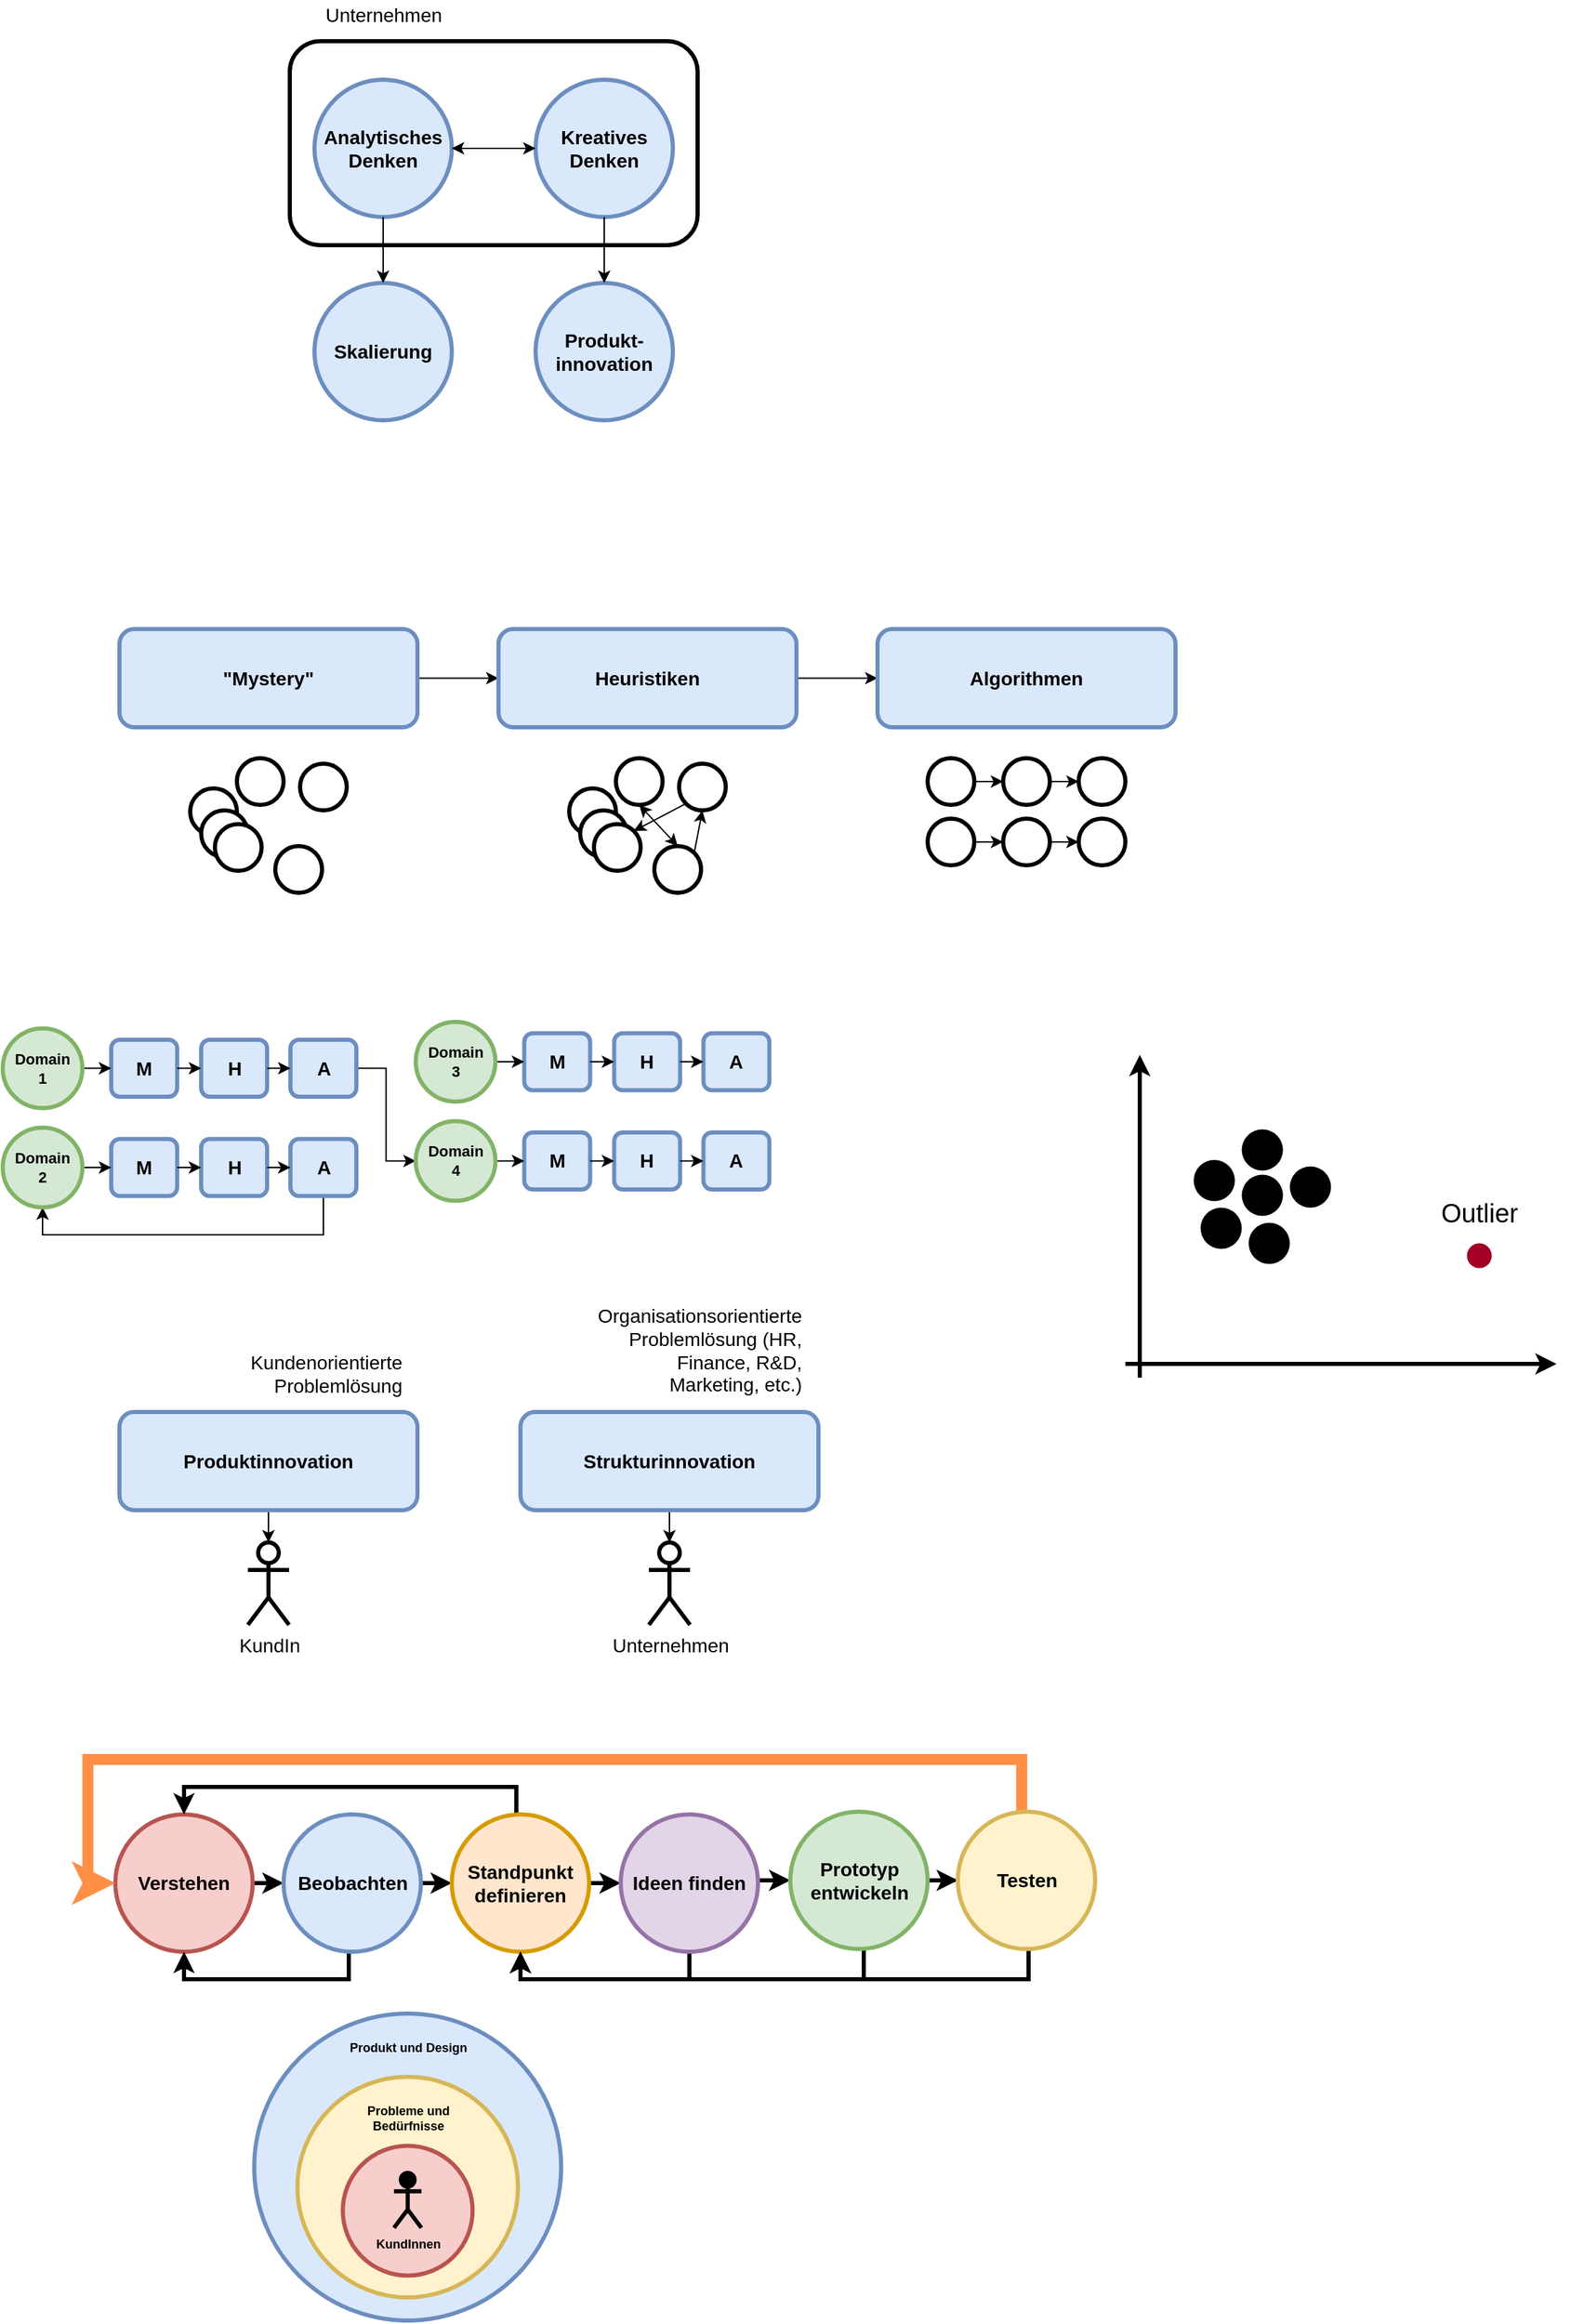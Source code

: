 <mxfile version="17.4.2" type="device"><diagram id="-Pwl1_S6FCnQRV4vZMyV" name="Seite-1"><mxGraphModel dx="1460" dy="1075" grid="0" gridSize="10" guides="1" tooltips="1" connect="1" arrows="1" fold="1" page="0" pageScale="1" pageWidth="827" pageHeight="1169" math="0" shadow="0"><root><mxCell id="0"/><mxCell id="1" parent="0"/><mxCell id="yod2fmrU8FDqahbQK9i8-6" value="" style="rounded=1;whiteSpace=wrap;html=1;fontSize=14;strokeWidth=3;" vertex="1" parent="1"><mxGeometry x="232" y="164" width="297" height="148.5" as="geometry"/></mxCell><mxCell id="yod2fmrU8FDqahbQK9i8-7" value="Analytisches Denken" style="ellipse;whiteSpace=wrap;html=1;aspect=fixed;fillColor=#dae8fc;strokeColor=#6c8ebf;strokeWidth=3;fontStyle=1;fontSize=14;" vertex="1" parent="1"><mxGeometry x="250" y="192" width="100" height="100" as="geometry"/></mxCell><mxCell id="yod2fmrU8FDqahbQK9i8-8" value="Kreatives Denken" style="ellipse;whiteSpace=wrap;html=1;aspect=fixed;fillColor=#dae8fc;strokeColor=#6c8ebf;strokeWidth=3;fontStyle=1;fontSize=14;" vertex="1" parent="1"><mxGeometry x="411" y="192" width="100" height="100" as="geometry"/></mxCell><mxCell id="yod2fmrU8FDqahbQK9i8-9" value="" style="endArrow=classic;startArrow=classic;html=1;rounded=0;fontSize=14;exitX=1;exitY=0.5;exitDx=0;exitDy=0;entryX=0;entryY=0.5;entryDx=0;entryDy=0;" edge="1" parent="1" source="yod2fmrU8FDqahbQK9i8-7" target="yod2fmrU8FDqahbQK9i8-8"><mxGeometry width="50" height="50" relative="1" as="geometry"><mxPoint x="386" y="269" as="sourcePoint"/><mxPoint x="436" y="219" as="targetPoint"/></mxGeometry></mxCell><mxCell id="yod2fmrU8FDqahbQK9i8-10" value="Unternehmen" style="text;html=1;align=center;verticalAlign=middle;resizable=0;points=[];autosize=1;strokeColor=none;fillColor=none;fontSize=14;" vertex="1" parent="1"><mxGeometry x="252.5" y="134" width="95" height="21" as="geometry"/></mxCell><mxCell id="yod2fmrU8FDqahbQK9i8-11" value="Skalierung" style="ellipse;whiteSpace=wrap;html=1;aspect=fixed;fillColor=#dae8fc;strokeColor=#6c8ebf;strokeWidth=3;fontStyle=1;fontSize=14;" vertex="1" parent="1"><mxGeometry x="250" y="340" width="100" height="100" as="geometry"/></mxCell><mxCell id="yod2fmrU8FDqahbQK9i8-12" value="Produkt-&lt;br&gt;innovation" style="ellipse;whiteSpace=wrap;html=1;aspect=fixed;fillColor=#dae8fc;strokeColor=#6c8ebf;strokeWidth=3;fontStyle=1;fontSize=14;" vertex="1" parent="1"><mxGeometry x="411" y="340" width="100" height="100" as="geometry"/></mxCell><mxCell id="yod2fmrU8FDqahbQK9i8-13" value="" style="endArrow=classic;html=1;rounded=0;fontSize=14;exitX=0.5;exitY=1;exitDx=0;exitDy=0;entryX=0.5;entryY=0;entryDx=0;entryDy=0;" edge="1" parent="1" source="yod2fmrU8FDqahbQK9i8-7" target="yod2fmrU8FDqahbQK9i8-11"><mxGeometry width="50" height="50" relative="1" as="geometry"><mxPoint x="439" y="273" as="sourcePoint"/><mxPoint x="489" y="223" as="targetPoint"/></mxGeometry></mxCell><mxCell id="yod2fmrU8FDqahbQK9i8-14" value="" style="endArrow=classic;html=1;rounded=0;fontSize=14;exitX=0.5;exitY=1;exitDx=0;exitDy=0;entryX=0.5;entryY=0;entryDx=0;entryDy=0;" edge="1" parent="1" source="yod2fmrU8FDqahbQK9i8-8" target="yod2fmrU8FDqahbQK9i8-12"><mxGeometry width="50" height="50" relative="1" as="geometry"><mxPoint x="439" y="273" as="sourcePoint"/><mxPoint x="489" y="223" as="targetPoint"/></mxGeometry></mxCell><mxCell id="yod2fmrU8FDqahbQK9i8-20" style="edgeStyle=orthogonalEdgeStyle;rounded=0;orthogonalLoop=1;jettySize=auto;html=1;entryX=0;entryY=0.5;entryDx=0;entryDy=0;fontSize=14;" edge="1" parent="1" source="yod2fmrU8FDqahbQK9i8-17" target="yod2fmrU8FDqahbQK9i8-18"><mxGeometry relative="1" as="geometry"/></mxCell><mxCell id="yod2fmrU8FDqahbQK9i8-17" value="&quot;Mystery&quot;" style="rounded=1;whiteSpace=wrap;html=1;fontSize=14;strokeWidth=3;fillColor=#dae8fc;strokeColor=#6c8ebf;fontStyle=1" vertex="1" parent="1"><mxGeometry x="108" y="592" width="217" height="71.5" as="geometry"/></mxCell><mxCell id="yod2fmrU8FDqahbQK9i8-21" style="edgeStyle=orthogonalEdgeStyle;rounded=0;orthogonalLoop=1;jettySize=auto;html=1;entryX=0;entryY=0.5;entryDx=0;entryDy=0;fontSize=14;" edge="1" parent="1" source="yod2fmrU8FDqahbQK9i8-18" target="yod2fmrU8FDqahbQK9i8-19"><mxGeometry relative="1" as="geometry"/></mxCell><mxCell id="yod2fmrU8FDqahbQK9i8-18" value="Heuristiken" style="rounded=1;whiteSpace=wrap;html=1;fontSize=14;strokeWidth=3;fillColor=#dae8fc;strokeColor=#6c8ebf;fontStyle=1" vertex="1" parent="1"><mxGeometry x="384" y="592" width="217" height="71.5" as="geometry"/></mxCell><mxCell id="yod2fmrU8FDqahbQK9i8-19" value="Algorithmen" style="rounded=1;whiteSpace=wrap;html=1;fontSize=14;strokeWidth=3;fillColor=#dae8fc;strokeColor=#6c8ebf;fontStyle=1" vertex="1" parent="1"><mxGeometry x="660" y="592" width="217" height="71.5" as="geometry"/></mxCell><mxCell id="yod2fmrU8FDqahbQK9i8-22" value="" style="ellipse;whiteSpace=wrap;html=1;aspect=fixed;fontSize=14;strokeWidth=3;" vertex="1" parent="1"><mxGeometry x="159.5" y="708" width="34" height="34" as="geometry"/></mxCell><mxCell id="yod2fmrU8FDqahbQK9i8-23" value="" style="ellipse;whiteSpace=wrap;html=1;aspect=fixed;fontSize=14;strokeWidth=3;" vertex="1" parent="1"><mxGeometry x="167.5" y="724" width="34" height="34" as="geometry"/></mxCell><mxCell id="yod2fmrU8FDqahbQK9i8-24" value="" style="ellipse;whiteSpace=wrap;html=1;aspect=fixed;fontSize=14;strokeWidth=3;" vertex="1" parent="1"><mxGeometry x="177.5" y="734" width="34" height="34" as="geometry"/></mxCell><mxCell id="yod2fmrU8FDqahbQK9i8-25" value="" style="ellipse;whiteSpace=wrap;html=1;aspect=fixed;fontSize=14;strokeWidth=3;" vertex="1" parent="1"><mxGeometry x="239.5" y="690" width="34" height="34" as="geometry"/></mxCell><mxCell id="yod2fmrU8FDqahbQK9i8-26" value="" style="ellipse;whiteSpace=wrap;html=1;aspect=fixed;fontSize=14;strokeWidth=3;" vertex="1" parent="1"><mxGeometry x="193.5" y="686" width="34" height="34" as="geometry"/></mxCell><mxCell id="yod2fmrU8FDqahbQK9i8-27" value="" style="ellipse;whiteSpace=wrap;html=1;aspect=fixed;fontSize=14;strokeWidth=3;" vertex="1" parent="1"><mxGeometry x="221.5" y="750" width="34" height="34" as="geometry"/></mxCell><mxCell id="yod2fmrU8FDqahbQK9i8-31" value="" style="ellipse;whiteSpace=wrap;html=1;aspect=fixed;fontSize=14;strokeWidth=3;" vertex="1" parent="1"><mxGeometry x="435.5" y="708" width="34" height="34" as="geometry"/></mxCell><mxCell id="yod2fmrU8FDqahbQK9i8-32" value="" style="ellipse;whiteSpace=wrap;html=1;aspect=fixed;fontSize=14;strokeWidth=3;" vertex="1" parent="1"><mxGeometry x="443.5" y="724" width="34" height="34" as="geometry"/></mxCell><mxCell id="yod2fmrU8FDqahbQK9i8-33" value="" style="ellipse;whiteSpace=wrap;html=1;aspect=fixed;fontSize=14;strokeWidth=3;" vertex="1" parent="1"><mxGeometry x="453.5" y="734" width="34" height="34" as="geometry"/></mxCell><mxCell id="yod2fmrU8FDqahbQK9i8-34" value="" style="ellipse;whiteSpace=wrap;html=1;aspect=fixed;fontSize=14;strokeWidth=3;" vertex="1" parent="1"><mxGeometry x="515.5" y="690" width="34" height="34" as="geometry"/></mxCell><mxCell id="yod2fmrU8FDqahbQK9i8-35" value="" style="ellipse;whiteSpace=wrap;html=1;aspect=fixed;fontSize=14;strokeWidth=3;" vertex="1" parent="1"><mxGeometry x="469.5" y="686" width="34" height="34" as="geometry"/></mxCell><mxCell id="yod2fmrU8FDqahbQK9i8-36" value="" style="ellipse;whiteSpace=wrap;html=1;aspect=fixed;fontSize=14;strokeWidth=3;" vertex="1" parent="1"><mxGeometry x="497.5" y="750" width="34" height="34" as="geometry"/></mxCell><mxCell id="yod2fmrU8FDqahbQK9i8-37" value="" style="endArrow=classic;startArrow=classic;html=1;rounded=0;fontSize=14;exitX=0.5;exitY=1;exitDx=0;exitDy=0;entryX=0.5;entryY=0;entryDx=0;entryDy=0;" edge="1" parent="1" source="yod2fmrU8FDqahbQK9i8-35" target="yod2fmrU8FDqahbQK9i8-36"><mxGeometry width="50" height="50" relative="1" as="geometry"><mxPoint x="491.5" y="700" as="sourcePoint"/><mxPoint x="541.5" y="650" as="targetPoint"/></mxGeometry></mxCell><mxCell id="yod2fmrU8FDqahbQK9i8-38" value="" style="endArrow=classic;html=1;rounded=0;fontSize=14;exitX=1;exitY=0;exitDx=0;exitDy=0;entryX=0.5;entryY=1;entryDx=0;entryDy=0;" edge="1" parent="1" source="yod2fmrU8FDqahbQK9i8-36" target="yod2fmrU8FDqahbQK9i8-34"><mxGeometry width="50" height="50" relative="1" as="geometry"><mxPoint x="491.5" y="700" as="sourcePoint"/><mxPoint x="541.5" y="650" as="targetPoint"/></mxGeometry></mxCell><mxCell id="yod2fmrU8FDqahbQK9i8-39" value="" style="endArrow=classic;html=1;rounded=0;fontSize=14;exitX=0;exitY=1;exitDx=0;exitDy=0;entryX=1;entryY=0;entryDx=0;entryDy=0;" edge="1" parent="1" source="yod2fmrU8FDqahbQK9i8-34" target="yod2fmrU8FDqahbQK9i8-33"><mxGeometry width="50" height="50" relative="1" as="geometry"><mxPoint x="491.5" y="700" as="sourcePoint"/><mxPoint x="541.5" y="650" as="targetPoint"/></mxGeometry></mxCell><mxCell id="yod2fmrU8FDqahbQK9i8-43" style="edgeStyle=orthogonalEdgeStyle;rounded=0;orthogonalLoop=1;jettySize=auto;html=1;entryX=0;entryY=0.5;entryDx=0;entryDy=0;fontSize=14;" edge="1" parent="1" source="yod2fmrU8FDqahbQK9i8-40" target="yod2fmrU8FDqahbQK9i8-41"><mxGeometry relative="1" as="geometry"/></mxCell><mxCell id="yod2fmrU8FDqahbQK9i8-40" value="" style="ellipse;whiteSpace=wrap;html=1;aspect=fixed;fontSize=14;strokeWidth=3;" vertex="1" parent="1"><mxGeometry x="696.5" y="686" width="34" height="34" as="geometry"/></mxCell><mxCell id="yod2fmrU8FDqahbQK9i8-44" style="edgeStyle=orthogonalEdgeStyle;rounded=0;orthogonalLoop=1;jettySize=auto;html=1;entryX=0;entryY=0.5;entryDx=0;entryDy=0;fontSize=14;" edge="1" parent="1" source="yod2fmrU8FDqahbQK9i8-41" target="yod2fmrU8FDqahbQK9i8-42"><mxGeometry relative="1" as="geometry"/></mxCell><mxCell id="yod2fmrU8FDqahbQK9i8-41" value="" style="ellipse;whiteSpace=wrap;html=1;aspect=fixed;fontSize=14;strokeWidth=3;" vertex="1" parent="1"><mxGeometry x="751.5" y="686" width="34" height="34" as="geometry"/></mxCell><mxCell id="yod2fmrU8FDqahbQK9i8-42" value="" style="ellipse;whiteSpace=wrap;html=1;aspect=fixed;fontSize=14;strokeWidth=3;" vertex="1" parent="1"><mxGeometry x="806.5" y="686" width="34" height="34" as="geometry"/></mxCell><mxCell id="yod2fmrU8FDqahbQK9i8-45" style="edgeStyle=orthogonalEdgeStyle;rounded=0;orthogonalLoop=1;jettySize=auto;html=1;entryX=0;entryY=0.5;entryDx=0;entryDy=0;fontSize=14;" edge="1" parent="1" source="yod2fmrU8FDqahbQK9i8-46" target="yod2fmrU8FDqahbQK9i8-48"><mxGeometry relative="1" as="geometry"/></mxCell><mxCell id="yod2fmrU8FDqahbQK9i8-46" value="" style="ellipse;whiteSpace=wrap;html=1;aspect=fixed;fontSize=14;strokeWidth=3;" vertex="1" parent="1"><mxGeometry x="696.5" y="730" width="34" height="34" as="geometry"/></mxCell><mxCell id="yod2fmrU8FDqahbQK9i8-47" style="edgeStyle=orthogonalEdgeStyle;rounded=0;orthogonalLoop=1;jettySize=auto;html=1;entryX=0;entryY=0.5;entryDx=0;entryDy=0;fontSize=14;" edge="1" parent="1" source="yod2fmrU8FDqahbQK9i8-48" target="yod2fmrU8FDqahbQK9i8-49"><mxGeometry relative="1" as="geometry"/></mxCell><mxCell id="yod2fmrU8FDqahbQK9i8-48" value="" style="ellipse;whiteSpace=wrap;html=1;aspect=fixed;fontSize=14;strokeWidth=3;" vertex="1" parent="1"><mxGeometry x="751.5" y="730" width="34" height="34" as="geometry"/></mxCell><mxCell id="yod2fmrU8FDqahbQK9i8-49" value="" style="ellipse;whiteSpace=wrap;html=1;aspect=fixed;fontSize=14;strokeWidth=3;" vertex="1" parent="1"><mxGeometry x="806.5" y="730" width="34" height="34" as="geometry"/></mxCell><mxCell id="yod2fmrU8FDqahbQK9i8-63" style="edgeStyle=orthogonalEdgeStyle;rounded=0;orthogonalLoop=1;jettySize=auto;html=1;entryX=0.5;entryY=0;entryDx=0;entryDy=0;entryPerimeter=0;fontSize=14;" edge="1" parent="1" source="yod2fmrU8FDqahbQK9i8-50" target="yod2fmrU8FDqahbQK9i8-55"><mxGeometry relative="1" as="geometry"/></mxCell><mxCell id="yod2fmrU8FDqahbQK9i8-50" value="Produktinnovation" style="rounded=1;whiteSpace=wrap;html=1;fontSize=14;strokeWidth=3;fillColor=#dae8fc;strokeColor=#6c8ebf;fontStyle=1" vertex="1" parent="1"><mxGeometry x="108" y="1162" width="217" height="71.5" as="geometry"/></mxCell><mxCell id="yod2fmrU8FDqahbQK9i8-64" style="edgeStyle=orthogonalEdgeStyle;rounded=0;orthogonalLoop=1;jettySize=auto;html=1;entryX=0.5;entryY=0;entryDx=0;entryDy=0;entryPerimeter=0;fontSize=14;" edge="1" parent="1" source="yod2fmrU8FDqahbQK9i8-51" target="yod2fmrU8FDqahbQK9i8-58"><mxGeometry relative="1" as="geometry"/></mxCell><mxCell id="yod2fmrU8FDqahbQK9i8-51" value="Strukturinnovation" style="rounded=1;whiteSpace=wrap;html=1;fontSize=14;strokeWidth=3;fillColor=#dae8fc;strokeColor=#6c8ebf;fontStyle=1" vertex="1" parent="1"><mxGeometry x="400" y="1162" width="217" height="71.5" as="geometry"/></mxCell><mxCell id="yod2fmrU8FDqahbQK9i8-52" value="Kundenorientierte Problemlösung" style="text;html=1;strokeColor=none;fillColor=none;align=right;verticalAlign=middle;whiteSpace=wrap;rounded=0;fontSize=14;" vertex="1" parent="1"><mxGeometry x="256" y="1119" width="60" height="30" as="geometry"/></mxCell><mxCell id="yod2fmrU8FDqahbQK9i8-53" value="Organisationsorientierte Problemlösung (HR, Finance, R&amp;amp;D, Marketing, etc.)" style="text;html=1;strokeColor=none;fillColor=none;align=right;verticalAlign=middle;whiteSpace=wrap;rounded=0;fontSize=14;" vertex="1" parent="1"><mxGeometry x="547" y="1102" width="60" height="30" as="geometry"/></mxCell><mxCell id="yod2fmrU8FDqahbQK9i8-55" value="KundIn" style="shape=umlActor;verticalLabelPosition=bottom;verticalAlign=top;html=1;outlineConnect=0;fontSize=14;strokeWidth=3;" vertex="1" parent="1"><mxGeometry x="201.5" y="1257" width="30" height="60" as="geometry"/></mxCell><mxCell id="yod2fmrU8FDqahbQK9i8-58" value="Unternehmen" style="shape=umlActor;verticalLabelPosition=bottom;verticalAlign=top;html=1;outlineConnect=0;fontSize=14;strokeWidth=3;" vertex="1" parent="1"><mxGeometry x="493.5" y="1257" width="30" height="60" as="geometry"/></mxCell><mxCell id="yod2fmrU8FDqahbQK9i8-65" value="M" style="rounded=1;whiteSpace=wrap;html=1;fontSize=14;strokeWidth=3;fillColor=#dae8fc;strokeColor=#6c8ebf;fontStyle=1" vertex="1" parent="1"><mxGeometry x="102" y="891" width="48" height="41.5" as="geometry"/></mxCell><mxCell id="yod2fmrU8FDqahbQK9i8-66" value="H" style="rounded=1;whiteSpace=wrap;html=1;fontSize=14;strokeWidth=3;fillColor=#dae8fc;strokeColor=#6c8ebf;fontStyle=1" vertex="1" parent="1"><mxGeometry x="167.5" y="891" width="48" height="41.5" as="geometry"/></mxCell><mxCell id="yod2fmrU8FDqahbQK9i8-101" style="edgeStyle=orthogonalEdgeStyle;rounded=0;orthogonalLoop=1;jettySize=auto;html=1;entryX=0;entryY=0.5;entryDx=0;entryDy=0;fontSize=11;" edge="1" parent="1" source="yod2fmrU8FDqahbQK9i8-67" target="yod2fmrU8FDqahbQK9i8-100"><mxGeometry relative="1" as="geometry"/></mxCell><mxCell id="yod2fmrU8FDqahbQK9i8-67" value="A" style="rounded=1;whiteSpace=wrap;html=1;fontSize=14;strokeWidth=3;fillColor=#dae8fc;strokeColor=#6c8ebf;fontStyle=1" vertex="1" parent="1"><mxGeometry x="232.5" y="891" width="48" height="41.5" as="geometry"/></mxCell><mxCell id="yod2fmrU8FDqahbQK9i8-71" value="" style="endArrow=classic;html=1;rounded=0;fontSize=14;exitX=1;exitY=0.5;exitDx=0;exitDy=0;entryX=0;entryY=0.5;entryDx=0;entryDy=0;" edge="1" parent="1" source="yod2fmrU8FDqahbQK9i8-65" target="yod2fmrU8FDqahbQK9i8-66"><mxGeometry width="50" height="50" relative="1" as="geometry"><mxPoint x="331" y="832" as="sourcePoint"/><mxPoint x="381" y="782" as="targetPoint"/></mxGeometry></mxCell><mxCell id="yod2fmrU8FDqahbQK9i8-72" value="" style="endArrow=classic;html=1;rounded=0;fontSize=14;exitX=1;exitY=0.5;exitDx=0;exitDy=0;entryX=0;entryY=0.5;entryDx=0;entryDy=0;" edge="1" parent="1" source="yod2fmrU8FDqahbQK9i8-66" target="yod2fmrU8FDqahbQK9i8-67"><mxGeometry width="50" height="50" relative="1" as="geometry"><mxPoint x="331" y="832" as="sourcePoint"/><mxPoint x="381" y="782" as="targetPoint"/></mxGeometry></mxCell><mxCell id="yod2fmrU8FDqahbQK9i8-79" style="edgeStyle=orthogonalEdgeStyle;rounded=0;orthogonalLoop=1;jettySize=auto;html=1;entryX=0;entryY=0.5;entryDx=0;entryDy=0;fontSize=14;" edge="1" parent="1" source="yod2fmrU8FDqahbQK9i8-78" target="yod2fmrU8FDqahbQK9i8-65"><mxGeometry relative="1" as="geometry"/></mxCell><mxCell id="yod2fmrU8FDqahbQK9i8-78" value="&lt;b style=&quot;font-size: 11px;&quot;&gt;Domain&lt;br style=&quot;font-size: 11px;&quot;&gt;1&lt;br style=&quot;font-size: 11px;&quot;&gt;&lt;/b&gt;" style="ellipse;whiteSpace=wrap;html=1;aspect=fixed;fontSize=11;strokeWidth=3;fillColor=#d5e8d4;strokeColor=#82b366;" vertex="1" parent="1"><mxGeometry x="23" y="882.75" width="58" height="58" as="geometry"/></mxCell><mxCell id="yod2fmrU8FDqahbQK9i8-80" value="M" style="rounded=1;whiteSpace=wrap;html=1;fontSize=14;strokeWidth=3;fillColor=#dae8fc;strokeColor=#6c8ebf;fontStyle=1" vertex="1" parent="1"><mxGeometry x="102" y="963.25" width="48" height="41.5" as="geometry"/></mxCell><mxCell id="yod2fmrU8FDqahbQK9i8-81" value="H" style="rounded=1;whiteSpace=wrap;html=1;fontSize=14;strokeWidth=3;fillColor=#dae8fc;strokeColor=#6c8ebf;fontStyle=1" vertex="1" parent="1"><mxGeometry x="167.5" y="963.25" width="48" height="41.5" as="geometry"/></mxCell><mxCell id="yod2fmrU8FDqahbQK9i8-102" style="edgeStyle=orthogonalEdgeStyle;rounded=0;orthogonalLoop=1;jettySize=auto;html=1;entryX=0.5;entryY=1;entryDx=0;entryDy=0;fontSize=11;" edge="1" parent="1" source="yod2fmrU8FDqahbQK9i8-82" target="yod2fmrU8FDqahbQK9i8-86"><mxGeometry relative="1" as="geometry"><Array as="points"><mxPoint x="257" y="1033"/><mxPoint x="52" y="1033"/></Array></mxGeometry></mxCell><mxCell id="yod2fmrU8FDqahbQK9i8-82" value="A" style="rounded=1;whiteSpace=wrap;html=1;fontSize=14;strokeWidth=3;fillColor=#dae8fc;strokeColor=#6c8ebf;fontStyle=1" vertex="1" parent="1"><mxGeometry x="232.5" y="963.25" width="48" height="41.5" as="geometry"/></mxCell><mxCell id="yod2fmrU8FDqahbQK9i8-83" value="" style="endArrow=classic;html=1;rounded=0;fontSize=14;exitX=1;exitY=0.5;exitDx=0;exitDy=0;entryX=0;entryY=0.5;entryDx=0;entryDy=0;" edge="1" parent="1" source="yod2fmrU8FDqahbQK9i8-80" target="yod2fmrU8FDqahbQK9i8-81"><mxGeometry width="50" height="50" relative="1" as="geometry"><mxPoint x="331" y="904.25" as="sourcePoint"/><mxPoint x="381" y="854.25" as="targetPoint"/></mxGeometry></mxCell><mxCell id="yod2fmrU8FDqahbQK9i8-84" value="" style="endArrow=classic;html=1;rounded=0;fontSize=14;exitX=1;exitY=0.5;exitDx=0;exitDy=0;entryX=0;entryY=0.5;entryDx=0;entryDy=0;" edge="1" parent="1" source="yod2fmrU8FDqahbQK9i8-81" target="yod2fmrU8FDqahbQK9i8-82"><mxGeometry width="50" height="50" relative="1" as="geometry"><mxPoint x="331" y="904.25" as="sourcePoint"/><mxPoint x="381" y="854.25" as="targetPoint"/></mxGeometry></mxCell><mxCell id="yod2fmrU8FDqahbQK9i8-85" style="edgeStyle=orthogonalEdgeStyle;rounded=0;orthogonalLoop=1;jettySize=auto;html=1;entryX=0;entryY=0.5;entryDx=0;entryDy=0;fontSize=14;" edge="1" parent="1" source="yod2fmrU8FDqahbQK9i8-86" target="yod2fmrU8FDqahbQK9i8-80"><mxGeometry relative="1" as="geometry"/></mxCell><mxCell id="yod2fmrU8FDqahbQK9i8-86" value="&lt;b style=&quot;font-size: 11px;&quot;&gt;Domain&lt;br style=&quot;font-size: 11px;&quot;&gt;2&lt;br style=&quot;font-size: 11px;&quot;&gt;&lt;/b&gt;" style="ellipse;whiteSpace=wrap;html=1;aspect=fixed;fontSize=11;strokeWidth=3;fillColor=#d5e8d4;strokeColor=#82b366;" vertex="1" parent="1"><mxGeometry x="23" y="955" width="58" height="58" as="geometry"/></mxCell><mxCell id="yod2fmrU8FDqahbQK9i8-87" value="M" style="rounded=1;whiteSpace=wrap;html=1;fontSize=14;strokeWidth=3;fillColor=#dae8fc;strokeColor=#6c8ebf;fontStyle=1" vertex="1" parent="1"><mxGeometry x="402.75" y="886.25" width="48" height="41.5" as="geometry"/></mxCell><mxCell id="yod2fmrU8FDqahbQK9i8-88" value="H" style="rounded=1;whiteSpace=wrap;html=1;fontSize=14;strokeWidth=3;fillColor=#dae8fc;strokeColor=#6c8ebf;fontStyle=1" vertex="1" parent="1"><mxGeometry x="468.25" y="886.25" width="48" height="41.5" as="geometry"/></mxCell><mxCell id="yod2fmrU8FDqahbQK9i8-89" value="A" style="rounded=1;whiteSpace=wrap;html=1;fontSize=14;strokeWidth=3;fillColor=#dae8fc;strokeColor=#6c8ebf;fontStyle=1" vertex="1" parent="1"><mxGeometry x="533.25" y="886.25" width="48" height="41.5" as="geometry"/></mxCell><mxCell id="yod2fmrU8FDqahbQK9i8-90" value="" style="endArrow=classic;html=1;rounded=0;fontSize=14;exitX=1;exitY=0.5;exitDx=0;exitDy=0;entryX=0;entryY=0.5;entryDx=0;entryDy=0;" edge="1" parent="1" source="yod2fmrU8FDqahbQK9i8-87" target="yod2fmrU8FDqahbQK9i8-88"><mxGeometry width="50" height="50" relative="1" as="geometry"><mxPoint x="631.75" y="827.25" as="sourcePoint"/><mxPoint x="681.75" y="777.25" as="targetPoint"/></mxGeometry></mxCell><mxCell id="yod2fmrU8FDqahbQK9i8-91" value="" style="endArrow=classic;html=1;rounded=0;fontSize=14;exitX=1;exitY=0.5;exitDx=0;exitDy=0;entryX=0;entryY=0.5;entryDx=0;entryDy=0;" edge="1" parent="1" source="yod2fmrU8FDqahbQK9i8-88" target="yod2fmrU8FDqahbQK9i8-89"><mxGeometry width="50" height="50" relative="1" as="geometry"><mxPoint x="631.75" y="827.25" as="sourcePoint"/><mxPoint x="681.75" y="777.25" as="targetPoint"/></mxGeometry></mxCell><mxCell id="yod2fmrU8FDqahbQK9i8-92" style="edgeStyle=orthogonalEdgeStyle;rounded=0;orthogonalLoop=1;jettySize=auto;html=1;entryX=0;entryY=0.5;entryDx=0;entryDy=0;fontSize=14;" edge="1" parent="1" source="yod2fmrU8FDqahbQK9i8-93" target="yod2fmrU8FDqahbQK9i8-87"><mxGeometry relative="1" as="geometry"/></mxCell><mxCell id="yod2fmrU8FDqahbQK9i8-93" value="&lt;b style=&quot;font-size: 11px;&quot;&gt;Domain&lt;br style=&quot;font-size: 11px;&quot;&gt;3&lt;br style=&quot;font-size: 11px;&quot;&gt;&lt;/b&gt;" style="ellipse;whiteSpace=wrap;html=1;aspect=fixed;fontSize=11;strokeWidth=3;fillColor=#d5e8d4;strokeColor=#82b366;" vertex="1" parent="1"><mxGeometry x="323.75" y="878" width="58" height="58" as="geometry"/></mxCell><mxCell id="yod2fmrU8FDqahbQK9i8-94" value="M" style="rounded=1;whiteSpace=wrap;html=1;fontSize=14;strokeWidth=3;fillColor=#dae8fc;strokeColor=#6c8ebf;fontStyle=1" vertex="1" parent="1"><mxGeometry x="402.75" y="958.5" width="48" height="41.5" as="geometry"/></mxCell><mxCell id="yod2fmrU8FDqahbQK9i8-95" value="H" style="rounded=1;whiteSpace=wrap;html=1;fontSize=14;strokeWidth=3;fillColor=#dae8fc;strokeColor=#6c8ebf;fontStyle=1" vertex="1" parent="1"><mxGeometry x="468.25" y="958.5" width="48" height="41.5" as="geometry"/></mxCell><mxCell id="yod2fmrU8FDqahbQK9i8-96" value="A" style="rounded=1;whiteSpace=wrap;html=1;fontSize=14;strokeWidth=3;fillColor=#dae8fc;strokeColor=#6c8ebf;fontStyle=1" vertex="1" parent="1"><mxGeometry x="533.25" y="958.5" width="48" height="41.5" as="geometry"/></mxCell><mxCell id="yod2fmrU8FDqahbQK9i8-97" value="" style="endArrow=classic;html=1;rounded=0;fontSize=14;exitX=1;exitY=0.5;exitDx=0;exitDy=0;entryX=0;entryY=0.5;entryDx=0;entryDy=0;" edge="1" parent="1" source="yod2fmrU8FDqahbQK9i8-94" target="yod2fmrU8FDqahbQK9i8-95"><mxGeometry width="50" height="50" relative="1" as="geometry"><mxPoint x="631.75" y="899.5" as="sourcePoint"/><mxPoint x="681.75" y="849.5" as="targetPoint"/></mxGeometry></mxCell><mxCell id="yod2fmrU8FDqahbQK9i8-98" value="" style="endArrow=classic;html=1;rounded=0;fontSize=14;exitX=1;exitY=0.5;exitDx=0;exitDy=0;entryX=0;entryY=0.5;entryDx=0;entryDy=0;" edge="1" parent="1" source="yod2fmrU8FDqahbQK9i8-95" target="yod2fmrU8FDqahbQK9i8-96"><mxGeometry width="50" height="50" relative="1" as="geometry"><mxPoint x="631.75" y="899.5" as="sourcePoint"/><mxPoint x="681.75" y="849.5" as="targetPoint"/></mxGeometry></mxCell><mxCell id="yod2fmrU8FDqahbQK9i8-99" style="edgeStyle=orthogonalEdgeStyle;rounded=0;orthogonalLoop=1;jettySize=auto;html=1;entryX=0;entryY=0.5;entryDx=0;entryDy=0;fontSize=14;" edge="1" parent="1" source="yod2fmrU8FDqahbQK9i8-100" target="yod2fmrU8FDqahbQK9i8-94"><mxGeometry relative="1" as="geometry"/></mxCell><mxCell id="yod2fmrU8FDqahbQK9i8-100" value="&lt;b style=&quot;font-size: 11px;&quot;&gt;Domain&lt;br style=&quot;font-size: 11px;&quot;&gt;4&lt;br style=&quot;font-size: 11px;&quot;&gt;&lt;/b&gt;" style="ellipse;whiteSpace=wrap;html=1;aspect=fixed;fontSize=11;strokeWidth=3;fillColor=#d5e8d4;strokeColor=#82b366;" vertex="1" parent="1"><mxGeometry x="323.75" y="950.25" width="58" height="58" as="geometry"/></mxCell><mxCell id="yod2fmrU8FDqahbQK9i8-103" value="" style="endArrow=classic;html=1;rounded=0;fontSize=19;strokeWidth=3;" edge="1" parent="1"><mxGeometry width="50" height="50" relative="1" as="geometry"><mxPoint x="840.5" y="1127" as="sourcePoint"/><mxPoint x="1154.5" y="1127" as="targetPoint"/></mxGeometry></mxCell><mxCell id="yod2fmrU8FDqahbQK9i8-104" value="" style="endArrow=classic;html=1;rounded=0;fontSize=19;strokeWidth=3;" edge="1" parent="1"><mxGeometry width="50" height="50" relative="1" as="geometry"><mxPoint x="851" y="1137" as="sourcePoint"/><mxPoint x="851" y="902" as="targetPoint"/></mxGeometry></mxCell><mxCell id="yod2fmrU8FDqahbQK9i8-105" value="" style="ellipse;whiteSpace=wrap;html=1;aspect=fixed;fontSize=19;strokeWidth=0;fillColor=#000000;strokeColor=#6c8ebf;" vertex="1" parent="1"><mxGeometry x="925" y="956" width="30" height="30" as="geometry"/></mxCell><mxCell id="yod2fmrU8FDqahbQK9i8-106" value="" style="ellipse;whiteSpace=wrap;html=1;aspect=fixed;fontSize=19;strokeWidth=0;fillColor=#000000;strokeColor=#6c8ebf;" vertex="1" parent="1"><mxGeometry x="895" y="1013" width="30" height="30" as="geometry"/></mxCell><mxCell id="yod2fmrU8FDqahbQK9i8-107" value="" style="ellipse;whiteSpace=wrap;html=1;aspect=fixed;fontSize=19;strokeWidth=0;fillColor=#000000;strokeColor=#6c8ebf;" vertex="1" parent="1"><mxGeometry x="925" y="989" width="30" height="30" as="geometry"/></mxCell><mxCell id="yod2fmrU8FDqahbQK9i8-108" value="" style="ellipse;whiteSpace=wrap;html=1;aspect=fixed;fontSize=19;strokeWidth=0;fillColor=#000000;strokeColor=#6c8ebf;" vertex="1" parent="1"><mxGeometry x="930" y="1024" width="30" height="30" as="geometry"/></mxCell><mxCell id="yod2fmrU8FDqahbQK9i8-109" value="" style="ellipse;whiteSpace=wrap;html=1;aspect=fixed;fontSize=19;strokeWidth=0;fillColor=#000000;strokeColor=#6c8ebf;" vertex="1" parent="1"><mxGeometry x="960" y="983" width="30" height="30" as="geometry"/></mxCell><mxCell id="yod2fmrU8FDqahbQK9i8-110" value="" style="ellipse;whiteSpace=wrap;html=1;aspect=fixed;fontSize=19;strokeWidth=0;fillColor=#000000;strokeColor=#6c8ebf;" vertex="1" parent="1"><mxGeometry x="890" y="978.25" width="30" height="30" as="geometry"/></mxCell><mxCell id="yod2fmrU8FDqahbQK9i8-111" value="" style="ellipse;whiteSpace=wrap;html=1;aspect=fixed;fontSize=19;strokeWidth=0;fillColor=#a20025;strokeColor=#6F0000;fontColor=#ffffff;" vertex="1" parent="1"><mxGeometry x="1089" y="1039" width="18" height="18" as="geometry"/></mxCell><mxCell id="yod2fmrU8FDqahbQK9i8-112" value="Outlier" style="text;html=1;align=center;verticalAlign=middle;resizable=0;points=[];autosize=1;strokeColor=none;fillColor=none;fontSize=19;" vertex="1" parent="1"><mxGeometry x="1065" y="1004.75" width="66" height="27" as="geometry"/></mxCell><mxCell id="yod2fmrU8FDqahbQK9i8-119" style="edgeStyle=orthogonalEdgeStyle;rounded=0;orthogonalLoop=1;jettySize=auto;html=1;entryX=0;entryY=0.5;entryDx=0;entryDy=0;fontSize=19;strokeWidth=3;" edge="1" parent="1" source="yod2fmrU8FDqahbQK9i8-113" target="yod2fmrU8FDqahbQK9i8-114"><mxGeometry relative="1" as="geometry"/></mxCell><mxCell id="yod2fmrU8FDqahbQK9i8-113" value="Verstehen" style="ellipse;whiteSpace=wrap;html=1;aspect=fixed;fillColor=#f8cecc;strokeColor=#b85450;strokeWidth=3;fontStyle=1;fontSize=14;" vertex="1" parent="1"><mxGeometry x="105" y="1455" width="100" height="100" as="geometry"/></mxCell><mxCell id="yod2fmrU8FDqahbQK9i8-120" style="edgeStyle=orthogonalEdgeStyle;rounded=0;orthogonalLoop=1;jettySize=auto;html=1;entryX=0;entryY=0.5;entryDx=0;entryDy=0;fontSize=19;strokeWidth=3;" edge="1" parent="1" source="yod2fmrU8FDqahbQK9i8-114" target="yod2fmrU8FDqahbQK9i8-115"><mxGeometry relative="1" as="geometry"/></mxCell><mxCell id="yod2fmrU8FDqahbQK9i8-124" style="edgeStyle=orthogonalEdgeStyle;rounded=0;orthogonalLoop=1;jettySize=auto;html=1;entryX=0.5;entryY=1;entryDx=0;entryDy=0;fontSize=19;strokeWidth=3;" edge="1" parent="1" source="yod2fmrU8FDqahbQK9i8-114" target="yod2fmrU8FDqahbQK9i8-113"><mxGeometry relative="1" as="geometry"><Array as="points"><mxPoint x="275" y="1575"/><mxPoint x="155" y="1575"/></Array></mxGeometry></mxCell><mxCell id="yod2fmrU8FDqahbQK9i8-114" value="Beobachten" style="ellipse;whiteSpace=wrap;html=1;aspect=fixed;fillColor=#dae8fc;strokeColor=#6c8ebf;strokeWidth=3;fontStyle=1;fontSize=14;" vertex="1" parent="1"><mxGeometry x="227.5" y="1455" width="100" height="100" as="geometry"/></mxCell><mxCell id="yod2fmrU8FDqahbQK9i8-121" style="edgeStyle=orthogonalEdgeStyle;rounded=0;orthogonalLoop=1;jettySize=auto;html=1;entryX=0;entryY=0.5;entryDx=0;entryDy=0;fontSize=19;strokeWidth=3;" edge="1" parent="1" source="yod2fmrU8FDqahbQK9i8-115" target="yod2fmrU8FDqahbQK9i8-116"><mxGeometry relative="1" as="geometry"/></mxCell><mxCell id="yod2fmrU8FDqahbQK9i8-126" style="edgeStyle=orthogonalEdgeStyle;rounded=0;orthogonalLoop=1;jettySize=auto;html=1;entryX=0.5;entryY=0;entryDx=0;entryDy=0;fontSize=19;strokeWidth=3;" edge="1" parent="1" source="yod2fmrU8FDqahbQK9i8-115" target="yod2fmrU8FDqahbQK9i8-113"><mxGeometry relative="1" as="geometry"><Array as="points"><mxPoint x="397" y="1435"/><mxPoint x="155" y="1435"/></Array></mxGeometry></mxCell><mxCell id="yod2fmrU8FDqahbQK9i8-115" value="Standpunkt definieren" style="ellipse;whiteSpace=wrap;html=1;aspect=fixed;fillColor=#ffe6cc;strokeColor=#d79b00;strokeWidth=3;fontStyle=1;fontSize=14;" vertex="1" parent="1"><mxGeometry x="350" y="1455" width="100" height="100" as="geometry"/></mxCell><mxCell id="yod2fmrU8FDqahbQK9i8-122" style="edgeStyle=orthogonalEdgeStyle;rounded=0;orthogonalLoop=1;jettySize=auto;html=1;entryX=0;entryY=0.5;entryDx=0;entryDy=0;fontSize=19;strokeWidth=3;" edge="1" parent="1" source="yod2fmrU8FDqahbQK9i8-116" target="yod2fmrU8FDqahbQK9i8-117"><mxGeometry relative="1" as="geometry"><Array as="points"><mxPoint x="579" y="1503"/><mxPoint x="579" y="1503"/></Array></mxGeometry></mxCell><mxCell id="yod2fmrU8FDqahbQK9i8-130" style="edgeStyle=orthogonalEdgeStyle;rounded=0;orthogonalLoop=1;jettySize=auto;html=1;entryX=0.5;entryY=1;entryDx=0;entryDy=0;fontSize=19;strokeWidth=3;" edge="1" parent="1" source="yod2fmrU8FDqahbQK9i8-116" target="yod2fmrU8FDqahbQK9i8-115"><mxGeometry relative="1" as="geometry"><Array as="points"><mxPoint x="523" y="1575"/><mxPoint x="400" y="1575"/></Array></mxGeometry></mxCell><mxCell id="yod2fmrU8FDqahbQK9i8-116" value="Ideen finden" style="ellipse;whiteSpace=wrap;html=1;aspect=fixed;fillColor=#e1d5e7;strokeColor=#9673a6;strokeWidth=3;fontStyle=1;fontSize=14;" vertex="1" parent="1"><mxGeometry x="473" y="1455" width="100" height="100" as="geometry"/></mxCell><mxCell id="yod2fmrU8FDqahbQK9i8-123" style="edgeStyle=orthogonalEdgeStyle;rounded=0;orthogonalLoop=1;jettySize=auto;html=1;entryX=0;entryY=0.5;entryDx=0;entryDy=0;fontSize=19;strokeWidth=3;" edge="1" parent="1" source="yod2fmrU8FDqahbQK9i8-117" target="yod2fmrU8FDqahbQK9i8-118"><mxGeometry relative="1" as="geometry"/></mxCell><mxCell id="yod2fmrU8FDqahbQK9i8-131" style="edgeStyle=orthogonalEdgeStyle;rounded=0;orthogonalLoop=1;jettySize=auto;html=1;entryX=0.5;entryY=1;entryDx=0;entryDy=0;fontSize=19;strokeWidth=3;" edge="1" parent="1" source="yod2fmrU8FDqahbQK9i8-117" target="yod2fmrU8FDqahbQK9i8-115"><mxGeometry relative="1" as="geometry"><Array as="points"><mxPoint x="650" y="1575"/><mxPoint x="400" y="1575"/></Array></mxGeometry></mxCell><mxCell id="yod2fmrU8FDqahbQK9i8-117" value="Prototyp entwickeln" style="ellipse;whiteSpace=wrap;html=1;aspect=fixed;fillColor=#d5e8d4;strokeColor=#82b366;strokeWidth=3;fontStyle=1;fontSize=14;" vertex="1" parent="1"><mxGeometry x="596.5" y="1453" width="100" height="100" as="geometry"/></mxCell><mxCell id="yod2fmrU8FDqahbQK9i8-132" style="edgeStyle=orthogonalEdgeStyle;rounded=0;orthogonalLoop=1;jettySize=auto;html=1;entryX=0.5;entryY=1;entryDx=0;entryDy=0;fontSize=19;strokeWidth=3;" edge="1" parent="1" source="yod2fmrU8FDqahbQK9i8-118" target="yod2fmrU8FDqahbQK9i8-115"><mxGeometry relative="1" as="geometry"><Array as="points"><mxPoint x="770" y="1575"/><mxPoint x="400" y="1575"/></Array></mxGeometry></mxCell><mxCell id="yod2fmrU8FDqahbQK9i8-133" style="edgeStyle=orthogonalEdgeStyle;rounded=0;orthogonalLoop=1;jettySize=auto;html=1;entryX=0;entryY=0.5;entryDx=0;entryDy=0;fontSize=19;strokeWidth=8;strokeColor=#FF8F45;" edge="1" parent="1" source="yod2fmrU8FDqahbQK9i8-118" target="yod2fmrU8FDqahbQK9i8-113"><mxGeometry relative="1" as="geometry"><Array as="points"><mxPoint x="765" y="1415"/><mxPoint x="85" y="1415"/><mxPoint x="85" y="1505"/></Array></mxGeometry></mxCell><mxCell id="yod2fmrU8FDqahbQK9i8-118" value="Testen" style="ellipse;whiteSpace=wrap;html=1;aspect=fixed;fillColor=#fff2cc;strokeColor=#d6b656;strokeWidth=3;fontStyle=1;fontSize=14;" vertex="1" parent="1"><mxGeometry x="718.5" y="1453" width="100" height="100" as="geometry"/></mxCell><mxCell id="yod2fmrU8FDqahbQK9i8-150" value="" style="ellipse;whiteSpace=wrap;html=1;aspect=fixed;fontSize=9;strokeColor=#6c8ebf;strokeWidth=3;fillColor=#dae8fc;" vertex="1" parent="1"><mxGeometry x="206.13" y="1600" width="223.5" height="223.5" as="geometry"/></mxCell><mxCell id="yod2fmrU8FDqahbQK9i8-151" value="" style="ellipse;whiteSpace=wrap;html=1;aspect=fixed;fontSize=19;strokeColor=#d6b656;strokeWidth=3;fillColor=#fff2cc;" vertex="1" parent="1"><mxGeometry x="237.56" y="1646.0" width="160.63" height="160.63" as="geometry"/></mxCell><mxCell id="yod2fmrU8FDqahbQK9i8-152" value="" style="ellipse;whiteSpace=wrap;html=1;aspect=fixed;fontSize=19;strokeColor=#b85450;strokeWidth=3;fillColor=#f8cecc;" vertex="1" parent="1"><mxGeometry x="270.63" y="1696.25" width="94.5" height="94.5" as="geometry"/></mxCell><mxCell id="yod2fmrU8FDqahbQK9i8-153" value="KundInnen" style="shape=umlActor;verticalLabelPosition=bottom;verticalAlign=top;html=1;outlineConnect=0;fontSize=9;strokeColor=default;strokeWidth=3;fillColor=#000000;fontStyle=1" vertex="1" parent="1"><mxGeometry x="307.88" y="1716" width="20" height="40" as="geometry"/></mxCell><mxCell id="yod2fmrU8FDqahbQK9i8-154" value="&lt;b&gt;Probleme und &lt;br&gt;Bedürfnisse&lt;/b&gt;" style="text;html=1;align=center;verticalAlign=middle;resizable=0;points=[];autosize=1;strokeColor=none;fillColor=none;fontSize=9;" vertex="1" parent="1"><mxGeometry x="282.88" y="1663" width="70" height="26" as="geometry"/></mxCell><mxCell id="yod2fmrU8FDqahbQK9i8-155" value="&lt;b&gt;Produkt und Design&lt;/b&gt;" style="text;html=1;align=center;verticalAlign=middle;resizable=0;points=[];autosize=1;strokeColor=none;fillColor=none;fontSize=9;" vertex="1" parent="1"><mxGeometry x="269.88" y="1617" width="96" height="15" as="geometry"/></mxCell></root></mxGraphModel></diagram></mxfile>